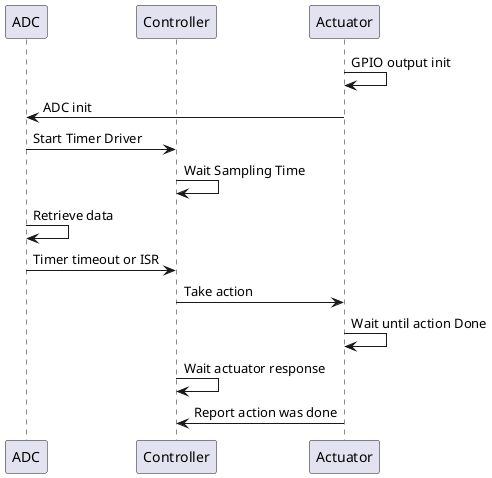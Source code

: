 @startuml
participant ADC
participant Controller
participant Actuator


Actuator -> Actuator : GPIO output init
Actuator -> ADC : ADC init
ADC -> Controller : Start Timer Driver
Controller -> Controller : Wait Sampling Time
ADC -> ADC: Retrieve data
ADC -> Controller: Timer timeout or ISR
Controller -> Actuator : Take action
Actuator -> Actuator : Wait until action Done
Controller -> Controller : Wait actuator response
Actuator -> Controller : Report action was done


@enduml
